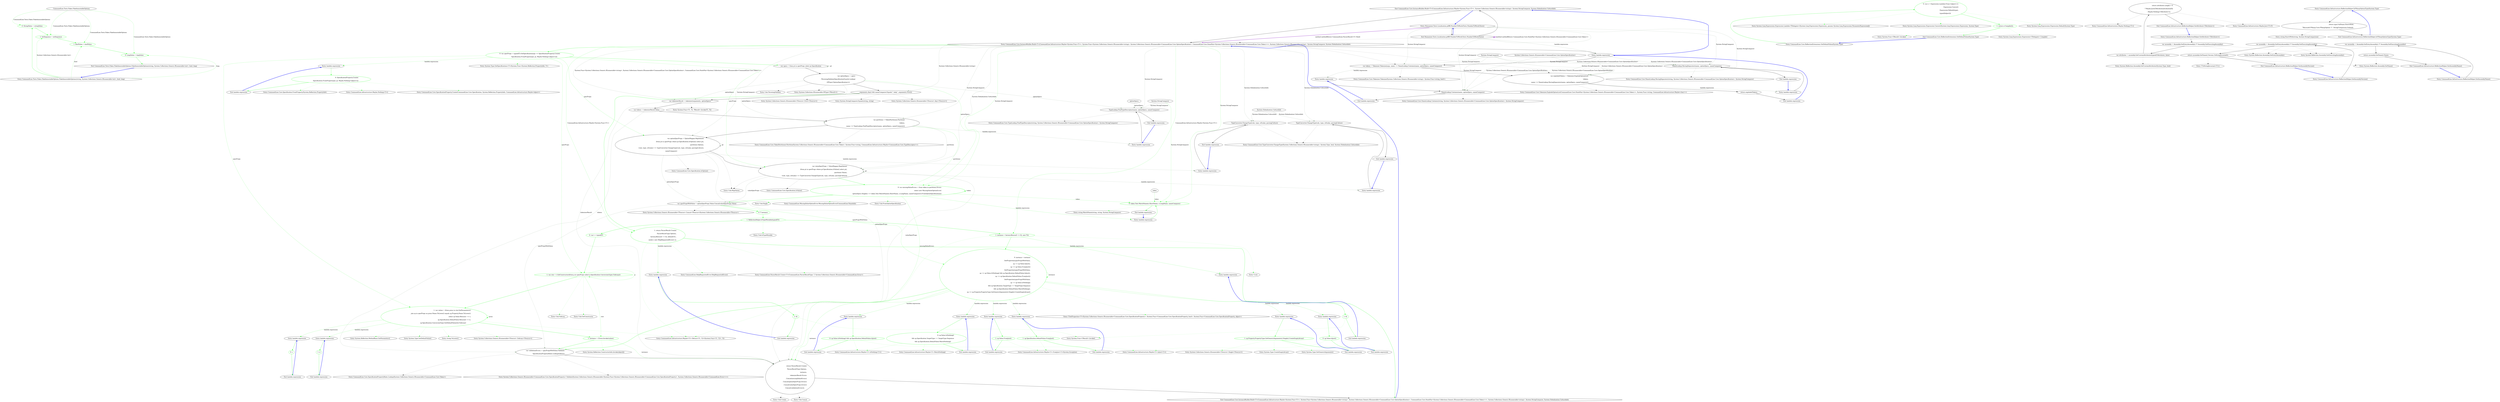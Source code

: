 digraph  {
d1 [cluster="CommandLine.Tests.Fakes.FakeImmutableOptions.FakeImmutableOptions(string, System.Collections.Generic.IEnumerable<int>, bool, long)", color=green, community=0, label="0: StringValue = stringValue", span="10-10"];
d6 [label="CommandLine.Tests.Fakes.FakeImmutableOptions", span=""];
d0 [cluster="CommandLine.Tests.Fakes.FakeImmutableOptions.FakeImmutableOptions(string, System.Collections.Generic.IEnumerable<int>, bool, long)", label="Entry CommandLine.Tests.Fakes.FakeImmutableOptions.FakeImmutableOptions(string, System.Collections.Generic.IEnumerable<int>, bool, long)", span="8-8"];
d2 [cluster="CommandLine.Tests.Fakes.FakeImmutableOptions.FakeImmutableOptions(string, System.Collections.Generic.IEnumerable<int>, bool, long)", color=green, community=0, label="1: IntSequence = intSequence", span="11-11"];
d3 [cluster="CommandLine.Tests.Fakes.FakeImmutableOptions.FakeImmutableOptions(string, System.Collections.Generic.IEnumerable<int>, bool, long)", color=green, community=0, label="1: BoolValue = boolValue", span="12-12"];
d4 [cluster="CommandLine.Tests.Fakes.FakeImmutableOptions.FakeImmutableOptions(string, System.Collections.Generic.IEnumerable<int>, bool, long)", color=green, community=0, label="0: LongValue = longValue", span="13-13"];
d5 [cluster="CommandLine.Tests.Fakes.FakeImmutableOptions.FakeImmutableOptions(string, System.Collections.Generic.IEnumerable<int>, bool, long)", label="Exit CommandLine.Tests.Fakes.FakeImmutableOptions.FakeImmutableOptions(string, System.Collections.Generic.IEnumerable<int>, bool, long)", span="8-8"];
m0_2 [cluster="CommandLine.Core.InstanceBuilder.Build<T>(CommandLine.Infrastructure.Maybe<System.Func<T>>, System.Collections.Generic.IEnumerable<string>, System.StringComparer, System.Globalization.CultureInfo)", file="InstanceBuilder.cs", label="Exit CommandLine.Core.InstanceBuilder.Build<T>(CommandLine.Infrastructure.Maybe<System.Func<T>>, System.Collections.Generic.IEnumerable<string>, System.StringComparer, System.Globalization.CultureInfo)", span="14-14"];
m0_3 [cluster="CommandLine.Core.InstanceBuilder.Build<T>(CommandLine.Infrastructure.Maybe<System.Func<T>>, System.Func<System.Collections.Generic.IEnumerable<string>, System.Collections.Generic.IEnumerable<CommandLine.Core.OptionSpecification>, CommandLine.Core.StatePair<System.Collections.Generic.IEnumerable<CommandLine.Core.Token>>>, System.Collections.Generic.IEnumerable<string>, System.StringComparer, System.Globalization.CultureInfo)", file="InstanceBuilder.cs", label="Entry CommandLine.Core.InstanceBuilder.Build<T>(CommandLine.Infrastructure.Maybe<System.Func<T>>, System.Func<System.Collections.Generic.IEnumerable<string>, System.Collections.Generic.IEnumerable<CommandLine.Core.OptionSpecification>, CommandLine.Core.StatePair<System.Collections.Generic.IEnumerable<CommandLine.Core.Token>>>, System.Collections.Generic.IEnumerable<string>, System.StringComparer, System.Globalization.CultureInfo)", span="35-35"];
m0_4 [cluster="lambda expression", file="InstanceBuilder.cs", label="Entry lambda expression", span="22-29"];
m0_62 [cluster="T.SetProperties<T>(System.Collections.Generic.IEnumerable<CommandLine.Core.SpecificationProperty>, System.Func<CommandLine.Core.SpecificationProperty, bool>, System.Func<CommandLine.Core.SpecificationProperty, object>)", file="InstanceBuilder.cs", label="Entry T.SetProperties<T>(System.Collections.Generic.IEnumerable<CommandLine.Core.SpecificationProperty>, System.Func<CommandLine.Core.SpecificationProperty, bool>, System.Func<CommandLine.Core.SpecificationProperty, object>)", span="34-34"];
m0_43 [cluster="Unk.ThrowingValidate", file="InstanceBuilder.cs", label="Entry Unk.ThrowingValidate", span=""];
m0_10 [cluster="CommandLine.Core.Tokenizer.ExplodeOptionList(CommandLine.Core.StatePair<System.Collections.Generic.IEnumerable<CommandLine.Core.Token>>, System.Func<string, CommandLine.Infrastructure.Maybe<char>>)", file="InstanceBuilder.cs", label="Entry CommandLine.Core.Tokenizer.ExplodeOptionList(CommandLine.Core.StatePair<System.Collections.Generic.IEnumerable<CommandLine.Core.Token>>, System.Func<string, CommandLine.Infrastructure.Maybe<char>>)", span="44-44"];
m0_98 [cluster="string.MatchName(string, string, System.StringComparer)", file="InstanceBuilder.cs", label="Entry string.MatchName(string, string, System.StringComparer)", span="8-8"];
m0_52 [cluster="CommandLine.Core.TokenPartitioner.Partition(System.Collections.Generic.IEnumerable<CommandLine.Core.Token>, System.Func<string, CommandLine.Infrastructure.Maybe<CommandLine.Core.TypeDescriptor>>)", file="InstanceBuilder.cs", label="Entry CommandLine.Core.TokenPartitioner.Partition(System.Collections.Generic.IEnumerable<CommandLine.Core.Token>, System.Func<string, CommandLine.Infrastructure.Maybe<CommandLine.Core.TypeDescriptor>>)", span="12-12"];
m0_68 [cluster="System.Collections.Generic.IEnumerable<TSource>.ToArray<TSource>()", file="InstanceBuilder.cs", label="Entry System.Collections.Generic.IEnumerable<TSource>.ToArray<TSource>()", span="0-0"];
m0_91 [cluster="CommandLine.Core.TypeConverter.ChangeType(System.Collections.Generic.IEnumerable<string>, System.Type, bool, System.Globalization.CultureInfo)", file="InstanceBuilder.cs", label="Entry CommandLine.Core.TypeConverter.ChangeType(System.Collections.Generic.IEnumerable<string>, System.Type, bool, System.Globalization.CultureInfo)", span="12-12"];
m0_105 [cluster="CommandLine.Infrastructure.Maybe<T>.IsJust<T>()", file="InstanceBuilder.cs", label="Entry CommandLine.Infrastructure.Maybe<T>.IsJust<T>()", span="149-149"];
m0_61 [cluster="T.cstr", file="InstanceBuilder.cs", label="Entry T.cstr", span=""];
m0_6 [cluster="lambda expression", file="InstanceBuilder.cs", label="var explodedTokens = Tokenizer.ExplodeOptionList(\r\n                            tokens,\r\n                            name => NameLookup.HavingSeparator(name, optionSpecs, nameComparer))", span="25-27"];
m0_120 [cluster="CommandLine.Infrastructure.Maybe<T>.MatchNothing()", file="InstanceBuilder.cs", label="Entry CommandLine.Infrastructure.Maybe<T>.MatchNothing()", span="26-26"];
m0_18 [cluster="CommandLine.Core.NameLookup.HavingSeparator(string, System.Collections.Generic.IEnumerable<CommandLine.Core.OptionSpecification>, System.StringComparer)", file="InstanceBuilder.cs", label="Entry CommandLine.Core.NameLookup.HavingSeparator(string, System.Collections.Generic.IEnumerable<CommandLine.Core.OptionSpecification>, System.StringComparer)", span="16-16"];
m0_55 [cluster="CommandLine.Core.Specification.IsValue()", file="InstanceBuilder.cs", label="Entry CommandLine.Core.Specification.IsValue()", span="15-15"];
m0_65 [cluster="System.Reflection.MethodBase.GetParameters()", file="InstanceBuilder.cs", label="Entry System.Reflection.MethodBase.GetParameters()", span="0-0"];
m0_71 [cluster="System.Collections.Generic.IEnumerable<CommandLine.Core.SpecificationProperty>.Validate(System.Collections.Generic.IEnumerable<System.Func<System.Collections.Generic.IEnumerable<CommandLine.Core.SpecificationProperty>, System.Collections.Generic.IEnumerable<CommandLine.Error>>>)", file="InstanceBuilder.cs", label="Entry System.Collections.Generic.IEnumerable<CommandLine.Core.SpecificationProperty>.Validate(System.Collections.Generic.IEnumerable<System.Func<System.Collections.Generic.IEnumerable<CommandLine.Core.SpecificationProperty>, System.Collections.Generic.IEnumerable<CommandLine.Error>>>)", span="40-40"];
m0_73 [cluster="Unk.Create", file="InstanceBuilder.cs", label="Entry Unk.Create", span=""];
m0_109 [cluster="CommandLine.Infrastructure.Maybe<T>.FromJust<T>(System.Exception)", file="InstanceBuilder.cs", label="Entry CommandLine.Infrastructure.Maybe<T>.FromJust<T>(System.Exception)", span="134-134"];
m0_51 [cluster="System.Func<T1, T2, TResult>.Invoke(T1, T2)", file="InstanceBuilder.cs", label="Entry System.Func<T1, T2, TResult>.Invoke(T1, T2)", span="0-0"];
m0_79 [cluster="CommandLine.Core.SpecificationProperty.Create(CommandLine.Core.Specification, System.Reflection.PropertyInfo, CommandLine.Infrastructure.Maybe<object>)", file="InstanceBuilder.cs", label="Entry CommandLine.Core.SpecificationProperty.Create(CommandLine.Core.Specification, System.Reflection.PropertyInfo, CommandLine.Infrastructure.Maybe<object>)", span="21-21"];
m0_14 [cluster="CommandLine.Core.NameLookup.Contains(string, System.Collections.Generic.IEnumerable<CommandLine.Core.OptionSpecification>, System.StringComparer)", file="InstanceBuilder.cs", label="Entry CommandLine.Core.NameLookup.Contains(string, System.Collections.Generic.IEnumerable<CommandLine.Core.OptionSpecification>, System.StringComparer)", span="11-11"];
m0_5 [cluster="lambda expression", file="InstanceBuilder.cs", label="var tokens = Tokenizer.Tokenize(args, name => NameLookup.Contains(name, optionSpecs, nameComparer))", span="24-24"];
m0_64 [cluster="Unk.GetConstructor", file="InstanceBuilder.cs", label="Entry Unk.GetConstructor", span=""];
m0_57 [cluster="Unk.Single", file="InstanceBuilder.cs", label="Entry Unk.Single", span=""];
m0_42 [cluster="System.Type.GetSpecifications<T>(System.Func<System.Reflection.PropertyInfo, T>)", file="InstanceBuilder.cs", label="Entry System.Type.GetSpecifications<T>(System.Func<System.Reflection.PropertyInfo, T>)", span="13-13"];
m0_50 [cluster="CommandLine.ParserResult.Create<T>(CommandLine.ParserResultType, T, System.Collections.Generic.IEnumerable<CommandLine.Error>)", file="InstanceBuilder.cs", label="Entry CommandLine.ParserResult.Create<T>(CommandLine.ParserResultType, T, System.Collections.Generic.IEnumerable<CommandLine.Error>)", span="100-100"];
m0_83 [cluster="System.Func<TResult>.Invoke()", file="InstanceBuilder.cs", label="Entry System.Func<TResult>.Invoke()", span="0-0"];
m0_113 [cluster="CommandLine.Infrastructure.Maybe<T>.IsNothing<T>()", file="InstanceBuilder.cs", label="Entry CommandLine.Infrastructure.Maybe<T>.IsNothing<T>()", span="144-144"];
m0_45 [cluster="System.Collections.Generic.IEnumerable<TSource>.Any<TSource>()", file="InstanceBuilder.cs", label="Entry System.Collections.Generic.IEnumerable<TSource>.Any<TSource>()", span="0-0"];
m0_15 [cluster="lambda expression", file="InstanceBuilder.cs", label="Entry lambda expression", span="27-27"];
m0_74 [cluster="lambda expression", file="InstanceBuilder.cs", label="Entry lambda expression", span="42-43"];
m0_80 [cluster="lambda expression", file="InstanceBuilder.cs", label="Entry lambda expression", span="55-55"];
m0_95 [cluster="lambda expression", file="InstanceBuilder.cs", label="Entry lambda expression", span="80-80"];
m0_96 [cluster="lambda expression", color=green, community=0, file="InstanceBuilder.cs", label="0: token.Text.MatchName(o.ShortName, o.LongName, nameComparer)", span="80-80"];
m0_97 [cluster="lambda expression", file="InstanceBuilder.cs", label="Exit lambda expression", span="80-80"];
m0_99 [cluster="lambda expression", file="InstanceBuilder.cs", label="Entry lambda expression", span="88-88"];
m0_127 [cluster="lambda expression", file="InstanceBuilder.cs", label="Entry lambda expression", span="109-109"];
m0_130 [cluster="lambda expression", file="InstanceBuilder.cs", label="Entry lambda expression", span="110-110"];
m0_102 [cluster="lambda expression", file="InstanceBuilder.cs", label="Entry lambda expression", span="92-92"];
m0_106 [cluster="lambda expression", file="InstanceBuilder.cs", label="Entry lambda expression", span="93-93"];
m0_110 [cluster="lambda expression", file="InstanceBuilder.cs", label="Entry lambda expression", span="95-95"];
m0_114 [cluster="lambda expression", file="InstanceBuilder.cs", label="Entry lambda expression", span="96-96"];
m0_117 [cluster="lambda expression", file="InstanceBuilder.cs", label="Entry lambda expression", span="98-100"];
m0_121 [cluster="lambda expression", file="InstanceBuilder.cs", label="Entry lambda expression", span="101-101"];
m0_75 [cluster="lambda expression", color=green, community=1, file="InstanceBuilder.cs", label="0: SpecificationProperty.Create(\r\n                    Specification.FromProperty(pi), pi, Maybe.Nothing<object>())", span="42-43"];
m0_76 [cluster="lambda expression", file="InstanceBuilder.cs", label="Exit lambda expression", span="42-43"];
m0_81 [cluster="lambda expression", color=green, community=0, file="InstanceBuilder.cs", label="1: f()", span="55-55"];
m0_82 [cluster="lambda expression", file="InstanceBuilder.cs", label="Exit lambda expression", span="55-55"];
m0_100 [cluster="lambda expression", color=green, community=0, file="InstanceBuilder.cs", label="1: f()", span="88-88"];
m0_101 [cluster="lambda expression", file="InstanceBuilder.cs", label="Exit lambda expression", span="88-88"];
m0_103 [cluster="lambda expression", color=green, community=0, file="InstanceBuilder.cs", label="0: sp.Value.IsJust()", span="92-92"];
m0_104 [cluster="lambda expression", file="InstanceBuilder.cs", label="Exit lambda expression", span="92-92"];
m0_107 [cluster="lambda expression", color=green, community=0, file="InstanceBuilder.cs", label="1: sp.Value.FromJust()", span="93-93"];
m0_108 [cluster="lambda expression", file="InstanceBuilder.cs", label="Exit lambda expression", span="93-93"];
m0_111 [cluster="lambda expression", color=green, community=0, file="InstanceBuilder.cs", label="0: sp.Value.IsNothing() && sp.Specification.DefaultValue.IsJust()", span="95-95"];
m0_112 [cluster="lambda expression", file="InstanceBuilder.cs", label="Exit lambda expression", span="95-95"];
m0_115 [cluster="lambda expression", color=green, community=0, file="InstanceBuilder.cs", label="1: sp.Specification.DefaultValue.FromJust()", span="96-96"];
m0_116 [cluster="lambda expression", file="InstanceBuilder.cs", label="Exit lambda expression", span="96-96"];
m0_118 [cluster="lambda expression", color=green, community=1, file="InstanceBuilder.cs", label="0: sp.Value.IsNothing()\r\n                            && sp.Specification.TargetType == TargetType.Sequence\r\n                            && sp.Specification.DefaultValue.MatchNothing()", span="98-100"];
m0_119 [cluster="lambda expression", file="InstanceBuilder.cs", label="Exit lambda expression", span="98-100"];
m0_122 [cluster="lambda expression", color=green, community=0, file="InstanceBuilder.cs", label="1: sp.Property.PropertyType.GetGenericArguments().Single().CreateEmptyArray()", span="101-101"];
m0_123 [cluster="lambda expression", file="InstanceBuilder.cs", label="Exit lambda expression", span="101-101"];
m0_128 [cluster="lambda expression", color=green, community=0, file="InstanceBuilder.cs", label="0: v", span="109-109"];
m0_129 [cluster="lambda expression", file="InstanceBuilder.cs", label="Exit lambda expression", span="109-109"];
m0_131 [cluster="lambda expression", color=green, community=0, file="InstanceBuilder.cs", label="1: d", span="110-110"];
m0_132 [cluster="lambda expression", file="InstanceBuilder.cs", label="Exit lambda expression", span="110-110"];
m0_85 [cluster="lambda expression", file="InstanceBuilder.cs", label="TypeLookup.FindTypeDescriptor(name, optionSpecs, nameComparer)", span="65-65"];
m0_89 [cluster="lambda expression", file="InstanceBuilder.cs", label="TypeConverter.ChangeType(vals, type, isScalar, parsingCulture)", span="70-70"];
m0_93 [cluster="lambda expression", file="InstanceBuilder.cs", label="TypeConverter.ChangeType(vals, type, isScalar, parsingCulture)", span="76-76"];
m0_88 [cluster="lambda expression", file="InstanceBuilder.cs", label="Entry lambda expression", span="70-70"];
m0_92 [cluster="lambda expression", file="InstanceBuilder.cs", label="Entry lambda expression", span="76-76"];
m0_84 [cluster="lambda expression", file="InstanceBuilder.cs", label="Entry lambda expression", span="65-65"];
m0_12 [cluster="lambda expression", file="InstanceBuilder.cs", label="NameLookup.Contains(name, optionSpecs, nameComparer)", span="24-24"];
m0_16 [cluster="lambda expression", file="InstanceBuilder.cs", label="NameLookup.HavingSeparator(name, optionSpecs, nameComparer)", span="27-27"];
m0_86 [cluster="lambda expression", file="InstanceBuilder.cs", label="Exit lambda expression", span="65-65"];
m0_90 [cluster="lambda expression", file="InstanceBuilder.cs", label="Exit lambda expression", span="70-70"];
m0_94 [cluster="lambda expression", file="InstanceBuilder.cs", label="Exit lambda expression", span="76-76"];
m0_11 [cluster="lambda expression", file="InstanceBuilder.cs", label="Entry lambda expression", span="24-24"];
m0_13 [cluster="lambda expression", file="InstanceBuilder.cs", label="Exit lambda expression", span="24-24"];
m0_7 [cluster="lambda expression", file="InstanceBuilder.cs", label="return explodedTokens;", span="28-28"];
m0_17 [cluster="lambda expression", file="InstanceBuilder.cs", label="Exit lambda expression", span="27-27"];
m0_8 [cluster="lambda expression", file="InstanceBuilder.cs", label="Exit lambda expression", span="22-29"];
m0_46 [cluster="System.Collections.Generic.IEnumerable<TSource>.First<TSource>()", file="InstanceBuilder.cs", label="Entry System.Collections.Generic.IEnumerable<TSource>.First<TSource>()", span="0-0"];
m0_47 [cluster="System.StringComparer.Equals(string, string)", file="InstanceBuilder.cs", label="Entry System.StringComparer.Equals(string, string)", span="0-0"];
m0_70 [cluster="CommandLine.Core.SpecificationPropertyRules.Lookup(System.Collections.Generic.IEnumerable<CommandLine.Core.Token>)", file="InstanceBuilder.cs", label="Entry CommandLine.Core.SpecificationPropertyRules.Lookup(System.Collections.Generic.IEnumerable<CommandLine.Core.Token>)", span="12-12"];
m0_56 [cluster="CommandLine.MissingValueOptionError.MissingValueOptionError(CommandLine.NameInfo)", file="InstanceBuilder.cs", label="Entry CommandLine.MissingValueOptionError.MissingValueOptionError(CommandLine.NameInfo)", span="265-265"];
m0_125 [cluster="System.Collections.Generic.IEnumerable<TSource>.Single<TSource>()", file="InstanceBuilder.cs", label="Entry System.Collections.Generic.IEnumerable<TSource>.Single<TSource>()", span="0-0"];
m0_60 [cluster="Unk.IsTypeMutable", file="InstanceBuilder.cs", label="Entry Unk.IsTypeMutable", span=""];
m0_72 [cluster="Unk.Concat", file="InstanceBuilder.cs", label="Entry Unk.Concat", span=""];
m0_126 [cluster="System.Type.CreateEmptyArray()", file="InstanceBuilder.cs", label="Entry System.Type.CreateEmptyArray()", span="77-77"];
m0_67 [cluster="System.Type.GetDefaultValue()", file="InstanceBuilder.cs", label="Entry System.Type.GetDefaultValue()", span="82-82"];
m0_66 [cluster="string.ToLower()", file="InstanceBuilder.cs", label="Entry string.ToLower()", span="0-0"];
m0_124 [cluster="System.Type.GetGenericArguments()", file="InstanceBuilder.cs", label="Entry System.Type.GetGenericArguments()", span="0-0"];
m0_9 [cluster="CommandLine.Core.Tokenizer.Tokenize(System.Collections.Generic.IEnumerable<string>, System.Func<string, bool>)", file="InstanceBuilder.cs", label="Entry CommandLine.Core.Tokenizer.Tokenize(System.Collections.Generic.IEnumerable<string>, System.Func<string, bool>)", span="11-11"];
m0_77 [cluster="CommandLine.Core.Specification.FromProperty(System.Reflection.PropertyInfo)", file="InstanceBuilder.cs", label="Entry CommandLine.Core.Specification.FromProperty(System.Reflection.PropertyInfo)", span="82-82"];
m0_53 [cluster="CommandLine.Core.Specification.IsOption()", file="InstanceBuilder.cs", label="Entry CommandLine.Core.Specification.IsOption()", span="10-10"];
m0_78 [cluster="CommandLine.Infrastructure.Maybe.Nothing<T>()", file="InstanceBuilder.cs", label="Entry CommandLine.Infrastructure.Maybe.Nothing<T>()", span="63-63"];
m0_44 [cluster="System.Collections.IEnumerable.OfType<TResult>()", file="InstanceBuilder.cs", label="Entry System.Collections.IEnumerable.OfType<TResult>()", span="0-0"];
m0_0 [cluster="Humanizer.Tests.Localisation.ptBR.NumberToWordsTests.NumberToWordsTests()", file="InstanceBuilder.cs", label="Entry Humanizer.Tests.Localisation.ptBR.NumberToWordsTests.NumberToWordsTests()", span="7-7"];
m0_1 [cluster="Humanizer.Tests.Localisation.ptBR.NumberToWordsTests.NumberToWordsTests()", file="InstanceBuilder.cs", label="Exit Humanizer.Tests.Localisation.ptBR.NumberToWordsTests.NumberToWordsTests()", span="7-7"];
m0_19 [cluster="CommandLine.Core.InstanceBuilder.Build<T>(CommandLine.Infrastructure.Maybe<System.Func<T>>, System.Func<System.Collections.Generic.IEnumerable<string>, System.Collections.Generic.IEnumerable<CommandLine.Core.OptionSpecification>, CommandLine.Core.StatePair<System.Collections.Generic.IEnumerable<CommandLine.Core.Token>>>, System.Collections.Generic.IEnumerable<string>, System.StringComparer, System.Globalization.CultureInfo)", color=green, community=1, file="InstanceBuilder.cs", label="0: var specProps = typeof(T).GetSpecifications(pi => SpecificationProperty.Create(\r\n                    Specification.FromProperty(pi), pi, Maybe.Nothing<object>()))", span="42-43"];
m0_20 [cluster="CommandLine.Core.InstanceBuilder.Build<T>(CommandLine.Infrastructure.Maybe<System.Func<T>>, System.Func<System.Collections.Generic.IEnumerable<string>, System.Collections.Generic.IEnumerable<CommandLine.Core.OptionSpecification>, CommandLine.Core.StatePair<System.Collections.Generic.IEnumerable<CommandLine.Core.Token>>>, System.Collections.Generic.IEnumerable<string>, System.StringComparer, System.Globalization.CultureInfo)", file="InstanceBuilder.cs", label="var specs = from pt in specProps select pt.Specification", span="45-45"];
m0_27 [cluster="CommandLine.Core.InstanceBuilder.Build<T>(CommandLine.Infrastructure.Maybe<System.Func<T>>, System.Func<System.Collections.Generic.IEnumerable<string>, System.Collections.Generic.IEnumerable<CommandLine.Core.OptionSpecification>, CommandLine.Core.StatePair<System.Collections.Generic.IEnumerable<CommandLine.Core.Token>>>, System.Collections.Generic.IEnumerable<string>, System.StringComparer, System.Globalization.CultureInfo)", file="InstanceBuilder.cs", label="var optionSpecProps = OptionMapper.MapValues(\r\n                (from pt in specProps where pt.Specification.IsOption() select pt),\r\n                partitions.Options,\r\n                (vals, type, isScalar) => TypeConverter.ChangeType(vals, type, isScalar, parsingCulture),\r\n                nameComparer)", span="67-71"];
m0_28 [cluster="CommandLine.Core.InstanceBuilder.Build<T>(CommandLine.Infrastructure.Maybe<System.Func<T>>, System.Func<System.Collections.Generic.IEnumerable<string>, System.Collections.Generic.IEnumerable<CommandLine.Core.OptionSpecification>, CommandLine.Core.StatePair<System.Collections.Generic.IEnumerable<CommandLine.Core.Token>>>, System.Collections.Generic.IEnumerable<string>, System.StringComparer, System.Globalization.CultureInfo)", file="InstanceBuilder.cs", label="var valueSpecProps = ValueMapper.MapValues(\r\n                (from pt in specProps where pt.Specification.IsValue() select pt),\r\n                    partitions.Values,\r\n                (vals, type, isScalar) => TypeConverter.ChangeType(vals, type, isScalar, parsingCulture))", span="73-76"];
m0_36 [cluster="CommandLine.Core.InstanceBuilder.Build<T>(CommandLine.Infrastructure.Maybe<System.Func<T>>, System.Func<System.Collections.Generic.IEnumerable<string>, System.Collections.Generic.IEnumerable<CommandLine.Core.OptionSpecification>, CommandLine.Core.StatePair<System.Collections.Generic.IEnumerable<CommandLine.Core.Token>>>, System.Collections.Generic.IEnumerable<string>, System.StringComparer, System.Globalization.CultureInfo)", color=green, community=0, file="InstanceBuilder.cs", label="1: var ctor = t.GetConstructor((from p in specProps select p.Specification.ConversionType).ToArray())", span="106-106"];
m0_37 [cluster="CommandLine.Core.InstanceBuilder.Build<T>(CommandLine.Infrastructure.Maybe<System.Func<T>>, System.Func<System.Collections.Generic.IEnumerable<string>, System.Collections.Generic.IEnumerable<CommandLine.Core.OptionSpecification>, CommandLine.Core.StatePair<System.Collections.Generic.IEnumerable<CommandLine.Core.Token>>>, System.Collections.Generic.IEnumerable<string>, System.StringComparer, System.Globalization.CultureInfo)", color=green, community=1, file="InstanceBuilder.cs", label="1: var values = (from prms in ctor.GetParameters()\r\n                              join sp in specProps on prms.Name.ToLower() equals sp.Property.Name.ToLower()\r\n                              select sp.Value.Return(v => v,\r\n                                    sp.Specification.DefaultValue.Return(d => d,\r\n                                        sp.Specification.ConversionType.GetDefaultValue()))).ToArray()", span="107-111"];
m0_23 [cluster="CommandLine.Core.InstanceBuilder.Build<T>(CommandLine.Infrastructure.Maybe<System.Func<T>>, System.Func<System.Collections.Generic.IEnumerable<string>, System.Collections.Generic.IEnumerable<CommandLine.Core.OptionSpecification>, CommandLine.Core.StatePair<System.Collections.Generic.IEnumerable<CommandLine.Core.Token>>>, System.Collections.Generic.IEnumerable<string>, System.StringComparer, System.Globalization.CultureInfo)", color=green, community=0, file="InstanceBuilder.cs", label="1: return ParserResult.Create(\r\n                    ParserResultType.Options,\r\n                    factory.Return(f => f(), default(T)) ,\r\n                    new[] { new HelpRequestedError() });", span="53-56"];
m0_22 [cluster="CommandLine.Core.InstanceBuilder.Build<T>(CommandLine.Infrastructure.Maybe<System.Func<T>>, System.Func<System.Collections.Generic.IEnumerable<string>, System.Collections.Generic.IEnumerable<CommandLine.Core.OptionSpecification>, CommandLine.Core.StatePair<System.Collections.Generic.IEnumerable<CommandLine.Core.Token>>>, System.Collections.Generic.IEnumerable<string>, System.StringComparer, System.Globalization.CultureInfo)", file="InstanceBuilder.cs", label="arguments.Any() && nameComparer.Equals(''--help'', arguments.First())", span="51-51"];
m0_29 [cluster="CommandLine.Core.InstanceBuilder.Build<T>(CommandLine.Infrastructure.Maybe<System.Func<T>>, System.Func<System.Collections.Generic.IEnumerable<string>, System.Collections.Generic.IEnumerable<CommandLine.Core.OptionSpecification>, CommandLine.Core.StatePair<System.Collections.Generic.IEnumerable<CommandLine.Core.Token>>>, System.Collections.Generic.IEnumerable<string>, System.StringComparer, System.Globalization.CultureInfo)", color=green, community=0, file="InstanceBuilder.cs", label="0: var missingValueErrors = from token in partitions.Errors\r\n                                     select new MissingValueOptionError(\r\n                                         optionSpecs.Single(o => token.Text.MatchName(o.ShortName, o.LongName, nameComparer)).FromOptionSpecification())", span="78-80"];
m0_26 [cluster="CommandLine.Core.InstanceBuilder.Build<T>(CommandLine.Infrastructure.Maybe<System.Func<T>>, System.Func<System.Collections.Generic.IEnumerable<string>, System.Collections.Generic.IEnumerable<CommandLine.Core.OptionSpecification>, CommandLine.Core.StatePair<System.Collections.Generic.IEnumerable<CommandLine.Core.Token>>>, System.Collections.Generic.IEnumerable<string>, System.StringComparer, System.Globalization.CultureInfo)", file="InstanceBuilder.cs", label="var partitions = TokenPartitioner.Partition(\r\n                tokens,\r\n                name => TypeLookup.FindTypeDescriptor(name, optionSpecs, nameComparer))", span="63-65"];
m0_21 [cluster="CommandLine.Core.InstanceBuilder.Build<T>(CommandLine.Infrastructure.Maybe<System.Func<T>>, System.Func<System.Collections.Generic.IEnumerable<string>, System.Collections.Generic.IEnumerable<CommandLine.Core.OptionSpecification>, CommandLine.Core.StatePair<System.Collections.Generic.IEnumerable<CommandLine.Core.Token>>>, System.Collections.Generic.IEnumerable<string>, System.StringComparer, System.Globalization.CultureInfo)", file="InstanceBuilder.cs", label="var optionSpecs = specs\r\n                .ThrowingValidate(SpecificationGuards.Lookup)\r\n                .OfType<OptionSpecification>()", span="47-49"];
m0_30 [cluster="CommandLine.Core.InstanceBuilder.Build<T>(CommandLine.Infrastructure.Maybe<System.Func<T>>, System.Func<System.Collections.Generic.IEnumerable<string>, System.Collections.Generic.IEnumerable<CommandLine.Core.OptionSpecification>, CommandLine.Core.StatePair<System.Collections.Generic.IEnumerable<CommandLine.Core.Token>>>, System.Collections.Generic.IEnumerable<string>, System.StringComparer, System.Globalization.CultureInfo)", file="InstanceBuilder.cs", label="var specPropsWithValue = optionSpecProps.Value.Concat(valueSpecProps.Value)", span="82-82"];
m0_40 [cluster="CommandLine.Core.InstanceBuilder.Build<T>(CommandLine.Infrastructure.Maybe<System.Func<T>>, System.Func<System.Collections.Generic.IEnumerable<string>, System.Collections.Generic.IEnumerable<CommandLine.Core.OptionSpecification>, CommandLine.Core.StatePair<System.Collections.Generic.IEnumerable<CommandLine.Core.Token>>>, System.Collections.Generic.IEnumerable<string>, System.StringComparer, System.Globalization.CultureInfo)", file="InstanceBuilder.cs", label="return ParserResult.Create(\r\n                ParserResultType.Options,\r\n                instance,\r\n                tokenizerResult.Errors\r\n                    .Concat(missingValueErrors)\r\n                    .Concat(optionSpecProps.Errors)\r\n                    .Concat(valueSpecProps.Errors)\r\n                    .Concat(validationErrors));", span="118-125"];
m0_33 [cluster="CommandLine.Core.InstanceBuilder.Build<T>(CommandLine.Infrastructure.Maybe<System.Func<T>>, System.Func<System.Collections.Generic.IEnumerable<string>, System.Collections.Generic.IEnumerable<CommandLine.Core.OptionSpecification>, CommandLine.Core.StatePair<System.Collections.Generic.IEnumerable<CommandLine.Core.Token>>>, System.Collections.Generic.IEnumerable<string>, System.StringComparer, System.Globalization.CultureInfo)", color=green, community=0, file="InstanceBuilder.cs", label="1: instance = factory.Return(f => f(), new T())", span="88-88"];
m0_32 [cluster="CommandLine.Core.InstanceBuilder.Build<T>(CommandLine.Infrastructure.Maybe<System.Func<T>>, System.Func<System.Collections.Generic.IEnumerable<string>, System.Collections.Generic.IEnumerable<CommandLine.Core.OptionSpecification>, CommandLine.Core.StatePair<System.Collections.Generic.IEnumerable<CommandLine.Core.Token>>>, System.Collections.Generic.IEnumerable<string>, System.StringComparer, System.Globalization.CultureInfo)", color=green, community=0, file="InstanceBuilder.cs", label="1: ReflectionHelper.IsTypeMutable(typeof(T))", span="86-86"];
m0_34 [cluster="CommandLine.Core.InstanceBuilder.Build<T>(CommandLine.Infrastructure.Maybe<System.Func<T>>, System.Func<System.Collections.Generic.IEnumerable<string>, System.Collections.Generic.IEnumerable<CommandLine.Core.OptionSpecification>, CommandLine.Core.StatePair<System.Collections.Generic.IEnumerable<CommandLine.Core.Token>>>, System.Collections.Generic.IEnumerable<string>, System.StringComparer, System.Globalization.CultureInfo)", color=green, community=1, file="InstanceBuilder.cs", label="0: instance = instance\r\n                    .SetProperties(specPropsWithValue,\r\n                        sp => sp.Value.IsJust(),\r\n                        sp => sp.Value.FromJust())\r\n                    .SetProperties(specPropsWithValue,\r\n                        sp => sp.Value.IsNothing() && sp.Specification.DefaultValue.IsJust(),\r\n                        sp => sp.Specification.DefaultValue.FromJust())\r\n                    .SetProperties(specPropsWithValue,\r\n                        sp => sp.Value.IsNothing()\r\n                            && sp.Specification.TargetType == TargetType.Sequence\r\n                            && sp.Specification.DefaultValue.MatchNothing(),\r\n                        sp => sp.Property.PropertyType.GetGenericArguments().Single().CreateEmptyArray())", span="90-101"];
m0_35 [cluster="CommandLine.Core.InstanceBuilder.Build<T>(CommandLine.Infrastructure.Maybe<System.Func<T>>, System.Func<System.Collections.Generic.IEnumerable<string>, System.Collections.Generic.IEnumerable<CommandLine.Core.OptionSpecification>, CommandLine.Core.StatePair<System.Collections.Generic.IEnumerable<CommandLine.Core.Token>>>, System.Collections.Generic.IEnumerable<string>, System.StringComparer, System.Globalization.CultureInfo)", color=green, community=0, file="InstanceBuilder.cs", label="0: var t = typeof(T)", span="105-105"];
m0_38 [cluster="CommandLine.Core.InstanceBuilder.Build<T>(CommandLine.Infrastructure.Maybe<System.Func<T>>, System.Func<System.Collections.Generic.IEnumerable<string>, System.Collections.Generic.IEnumerable<CommandLine.Core.OptionSpecification>, CommandLine.Core.StatePair<System.Collections.Generic.IEnumerable<CommandLine.Core.Token>>>, System.Collections.Generic.IEnumerable<string>, System.StringComparer, System.Globalization.CultureInfo)", color=green, community=0, file="InstanceBuilder.cs", label="1: instance = (T)ctor.Invoke(values)", span="112-112"];
m0_31 [cluster="CommandLine.Core.InstanceBuilder.Build<T>(CommandLine.Infrastructure.Maybe<System.Func<T>>, System.Func<System.Collections.Generic.IEnumerable<string>, System.Collections.Generic.IEnumerable<CommandLine.Core.OptionSpecification>, CommandLine.Core.StatePair<System.Collections.Generic.IEnumerable<CommandLine.Core.Token>>>, System.Collections.Generic.IEnumerable<string>, System.StringComparer, System.Globalization.CultureInfo)", color=green, community=0, file="InstanceBuilder.cs", label="0: T instance", span="84-84"];
m0_39 [cluster="CommandLine.Core.InstanceBuilder.Build<T>(CommandLine.Infrastructure.Maybe<System.Func<T>>, System.Func<System.Collections.Generic.IEnumerable<string>, System.Collections.Generic.IEnumerable<CommandLine.Core.OptionSpecification>, CommandLine.Core.StatePair<System.Collections.Generic.IEnumerable<CommandLine.Core.Token>>>, System.Collections.Generic.IEnumerable<string>, System.StringComparer, System.Globalization.CultureInfo)", file="InstanceBuilder.cs", label="var validationErrors = specPropsWithValue.Validate(\r\n                SpecificationPropertyRules.Lookup(tokens))", span="115-116"];
m0_24 [cluster="CommandLine.Core.InstanceBuilder.Build<T>(CommandLine.Infrastructure.Maybe<System.Func<T>>, System.Func<System.Collections.Generic.IEnumerable<string>, System.Collections.Generic.IEnumerable<CommandLine.Core.OptionSpecification>, CommandLine.Core.StatePair<System.Collections.Generic.IEnumerable<CommandLine.Core.Token>>>, System.Collections.Generic.IEnumerable<string>, System.StringComparer, System.Globalization.CultureInfo)", file="InstanceBuilder.cs", label="var tokenizerResult = tokenizer(arguments, optionSpecs)", span="59-59"];
m0_25 [cluster="CommandLine.Core.InstanceBuilder.Build<T>(CommandLine.Infrastructure.Maybe<System.Func<T>>, System.Func<System.Collections.Generic.IEnumerable<string>, System.Collections.Generic.IEnumerable<CommandLine.Core.OptionSpecification>, CommandLine.Core.StatePair<System.Collections.Generic.IEnumerable<CommandLine.Core.Token>>>, System.Collections.Generic.IEnumerable<string>, System.StringComparer, System.Globalization.CultureInfo)", file="InstanceBuilder.cs", label="var tokens = tokenizerResult.Value", span="61-61"];
m0_41 [cluster="CommandLine.Core.InstanceBuilder.Build<T>(CommandLine.Infrastructure.Maybe<System.Func<T>>, System.Func<System.Collections.Generic.IEnumerable<string>, System.Collections.Generic.IEnumerable<CommandLine.Core.OptionSpecification>, CommandLine.Core.StatePair<System.Collections.Generic.IEnumerable<CommandLine.Core.Token>>>, System.Collections.Generic.IEnumerable<string>, System.StringComparer, System.Globalization.CultureInfo)", file="InstanceBuilder.cs", label="Exit CommandLine.Core.InstanceBuilder.Build<T>(CommandLine.Infrastructure.Maybe<System.Func<T>>, System.Func<System.Collections.Generic.IEnumerable<string>, System.Collections.Generic.IEnumerable<CommandLine.Core.OptionSpecification>, CommandLine.Core.StatePair<System.Collections.Generic.IEnumerable<CommandLine.Core.Token>>>, System.Collections.Generic.IEnumerable<string>, System.StringComparer, System.Globalization.CultureInfo)", span="35-35"];
m0_69 [cluster="System.Reflection.ConstructorInfo.Invoke(object[])", file="InstanceBuilder.cs", label="Entry System.Reflection.ConstructorInfo.Invoke(object[])", span="0-0"];
m0_87 [cluster="CommandLine.Core.TypeLookup.FindTypeDescriptor(string, System.Collections.Generic.IEnumerable<CommandLine.Core.OptionSpecification>, System.StringComparer)", file="InstanceBuilder.cs", label="Entry CommandLine.Core.TypeLookup.FindTypeDescriptor(string, System.Collections.Generic.IEnumerable<CommandLine.Core.OptionSpecification>, System.StringComparer)", span="12-12"];
m0_63 [cluster="Unk.ToArray", file="InstanceBuilder.cs", label="Entry Unk.ToArray", span=""];
m0_49 [cluster="CommandLine.HelpRequestedError.HelpRequestedError()", file="InstanceBuilder.cs", label="Entry CommandLine.HelpRequestedError.HelpRequestedError()", span="353-353"];
m0_58 [cluster="Unk.FromOptionSpecification", file="InstanceBuilder.cs", label="Entry Unk.FromOptionSpecification", span=""];
m0_48 [cluster="CommandLine.Infrastructure.Maybe<T1>.Return<T1, T2>(System.Func<T1, T2>, T2)", file="InstanceBuilder.cs", label="Entry CommandLine.Infrastructure.Maybe<T1>.Return<T1, T2>(System.Func<T1, T2>, T2)", span="100-100"];
m0_59 [cluster="System.Collections.Generic.IEnumerable<TSource>.Concat<TSource>(System.Collections.Generic.IEnumerable<TSource>)", file="InstanceBuilder.cs", label="Entry System.Collections.Generic.IEnumerable<TSource>.Concat<TSource>(System.Collections.Generic.IEnumerable<TSource>)", span="0-0"];
m0_54 [cluster="Unk.MapValues", file="InstanceBuilder.cs", label="Entry Unk.MapValues", span=""];
m0_135 [file="InstanceBuilder.cs", label="System.StringComparer", span=""];
m0_138 [file="InstanceBuilder.cs", label=token, span=""];
m0_136 [file="InstanceBuilder.cs", label=optionSpecs, span=""];
m0_137 [file="InstanceBuilder.cs", label="System.Globalization.CultureInfo", span=""];
m0_133 [file="InstanceBuilder.cs", label="System.StringComparer", span=""];
m0_134 [file="InstanceBuilder.cs", label="System.Collections.Generic.IEnumerable<CommandLine.Core.OptionSpecification>", span=""];
m1_51 [cluster="System.Linq.Expressions.Expression.Lambda<TDelegate>(System.Linq.Expressions.Expression, params System.Linq.Expressions.ParameterExpression[])", file="ReflectionExtensions.cs", label="Entry System.Linq.Expressions.Expression.Lambda<TDelegate>(System.Linq.Expressions.Expression, params System.Linq.Expressions.ParameterExpression[])", span="0-0"];
m1_53 [cluster="System.Func<TResult>.Invoke()", file="ReflectionExtensions.cs", label="Entry System.Func<TResult>.Invoke()", span="0-0"];
m1_50 [cluster="System.Linq.Expressions.Expression.Convert(System.Linq.Expressions.Expression, System.Type)", file="ReflectionExtensions.cs", label="Entry System.Linq.Expressions.Expression.Convert(System.Linq.Expressions.Expression, System.Type)", span="0-0"];
m1_45 [cluster="CommandLine.Core.ReflectionExtensions.GetDefaultValue(System.Type)", file="ReflectionExtensions.cs", label="Entry CommandLine.Core.ReflectionExtensions.GetDefaultValue(System.Type)", span="82-82"];
m1_46 [cluster="CommandLine.Core.ReflectionExtensions.GetDefaultValue(System.Type)", color=green, community=1, file="ReflectionExtensions.cs", label="0: var e = Expression.Lambda<Func<object>>(\r\n                Expression.Convert(\r\n                    Expression.Default(type),\r\n                    typeof(object)))", span="84-87"];
m1_47 [cluster="CommandLine.Core.ReflectionExtensions.GetDefaultValue(System.Type)", color=green, community=0, file="ReflectionExtensions.cs", label="1: return e.Compile()();", span="88-88"];
m1_48 [cluster="CommandLine.Core.ReflectionExtensions.GetDefaultValue(System.Type)", file="ReflectionExtensions.cs", label="Exit CommandLine.Core.ReflectionExtensions.GetDefaultValue(System.Type)", span="82-82"];
m1_49 [cluster="System.Linq.Expressions.Expression.Default(System.Type)", file="ReflectionExtensions.cs", label="Entry System.Linq.Expressions.Expression.Default(System.Type)", span="0-0"];
m1_52 [cluster="System.Linq.Expressions.Expression<TDelegate>.Compile()", file="ReflectionExtensions.cs", label="Entry System.Linq.Expressions.Expression<TDelegate>.Compile()", span="0-0"];
m2_9 [cluster="CommandLine.Infrastructure.Maybe.Nothing<T>()", file="ReflectionHelper.cs", label="Entry CommandLine.Infrastructure.Maybe.Nothing<T>()", span="63-63"];
m2_20 [cluster="CommandLine.Infrastructure.ReflectionHelper.IsFSharpOptionType(System.Type)", file="ReflectionHelper.cs", label="Entry CommandLine.Infrastructure.ReflectionHelper.IsFSharpOptionType(System.Type)", span="32-32"];
m2_21 [cluster="CommandLine.Infrastructure.ReflectionHelper.IsFSharpOptionType(System.Type)", file="ReflectionHelper.cs", label="return type.FullName.StartsWith(\r\n                ''Microsoft.FSharp.Core.FSharpOption`1'', StringComparison.Ordinal);", span="34-35"];
m2_22 [cluster="CommandLine.Infrastructure.ReflectionHelper.IsFSharpOptionType(System.Type)", file="ReflectionHelper.cs", label="Exit CommandLine.Infrastructure.ReflectionHelper.IsFSharpOptionType(System.Type)", span="32-32"];
m2_1 [cluster="CommandLine.Infrastructure.ReflectionHelper.GetAttribute<TAttribute>()", file="ReflectionHelper.cs", label="var assembly = Assembly.GetEntryAssembly() ?? Assembly.GetExecutingAssembly()", span="12-12"];
m2_0 [cluster="CommandLine.Infrastructure.ReflectionHelper.GetAttribute<TAttribute>()", file="ReflectionHelper.cs", label="Entry CommandLine.Infrastructure.ReflectionHelper.GetAttribute<TAttribute>()", span="9-9"];
m2_2 [cluster="CommandLine.Infrastructure.ReflectionHelper.GetAttribute<TAttribute>()", file="ReflectionHelper.cs", label="var attributes = assembly.GetCustomAttributes(typeof(TAttribute), false)", span="13-13"];
m2_3 [cluster="CommandLine.Infrastructure.ReflectionHelper.GetAttribute<TAttribute>()", file="ReflectionHelper.cs", label="return attributes.Length > 0\r\n                ? Maybe.Just((TAttribute)attributes[0])\r\n                : Maybe.Nothing<TAttribute>();", span="15-17"];
m2_4 [cluster="CommandLine.Infrastructure.ReflectionHelper.GetAttribute<TAttribute>()", file="ReflectionHelper.cs", label="Exit CommandLine.Infrastructure.ReflectionHelper.GetAttribute<TAttribute>()", span="9-9"];
m2_8 [cluster="CommandLine.Infrastructure.Maybe.Just<T>(T)", file="ReflectionHelper.cs", label="Entry CommandLine.Infrastructure.Maybe.Just<T>(T)", span="68-68"];
m2_7 [cluster="System.Reflection.Assembly.GetCustomAttributes(System.Type, bool)", file="ReflectionHelper.cs", label="Entry System.Reflection.Assembly.GetCustomAttributes(System.Type, bool)", span="0-0"];
m2_6 [cluster="System.Reflection.Assembly.GetExecutingAssembly()", file="ReflectionHelper.cs", label="Entry System.Reflection.Assembly.GetExecutingAssembly()", span="0-0"];
m2_5 [cluster="System.Reflection.Assembly.GetEntryAssembly()", file="ReflectionHelper.cs", label="Entry System.Reflection.Assembly.GetEntryAssembly()", span="0-0"];
m2_14 [cluster="System.Reflection.Assembly.GetName()", file="ReflectionHelper.cs", label="Entry System.Reflection.Assembly.GetName()", span="0-0"];
m2_16 [cluster="CommandLine.Infrastructure.ReflectionHelper.GetAssemblyVersion()", file="ReflectionHelper.cs", label="var assembly = Assembly.GetEntryAssembly() ?? Assembly.GetExecutingAssembly()", span="28-28"];
m2_15 [cluster="CommandLine.Infrastructure.ReflectionHelper.GetAssemblyVersion()", file="ReflectionHelper.cs", label="Entry CommandLine.Infrastructure.ReflectionHelper.GetAssemblyVersion()", span="26-26"];
m2_17 [cluster="CommandLine.Infrastructure.ReflectionHelper.GetAssemblyVersion()", file="ReflectionHelper.cs", label="return assembly.GetName().Version.ToStringInvariant();", span="29-29"];
m2_18 [cluster="CommandLine.Infrastructure.ReflectionHelper.GetAssemblyVersion()", file="ReflectionHelper.cs", label="Exit CommandLine.Infrastructure.ReflectionHelper.GetAssemblyVersion()", span="26-26"];
m2_19 [cluster="T.ToStringInvariant<T>()", file="ReflectionHelper.cs", label="Entry T.ToStringInvariant<T>()", span="14-14"];
m2_23 [cluster="string.StartsWith(string, System.StringComparison)", file="ReflectionHelper.cs", label="Entry string.StartsWith(string, System.StringComparison)", span="0-0"];
m2_11 [cluster="CommandLine.Infrastructure.ReflectionHelper.GetAssemblyName()", file="ReflectionHelper.cs", label="var assembly = Assembly.GetEntryAssembly() ?? Assembly.GetExecutingAssembly()", span="22-22"];
m2_10 [cluster="CommandLine.Infrastructure.ReflectionHelper.GetAssemblyName()", file="ReflectionHelper.cs", label="Entry CommandLine.Infrastructure.ReflectionHelper.GetAssemblyName()", span="20-20"];
m2_12 [cluster="CommandLine.Infrastructure.ReflectionHelper.GetAssemblyName()", file="ReflectionHelper.cs", label="return assembly.GetName().Name;", span="23-23"];
m2_13 [cluster="CommandLine.Infrastructure.ReflectionHelper.GetAssemblyName()", file="ReflectionHelper.cs", label="Exit CommandLine.Infrastructure.ReflectionHelper.GetAssemblyName()", span="20-20"];
d1 -> d2  [color=green, key=0, style=solid];
d6 -> d1  [color=green, key=1, label="CommandLine.Tests.Fakes.FakeImmutableOptions", style=dashed];
d6 -> d2  [color=green, key=1, label="CommandLine.Tests.Fakes.FakeImmutableOptions", style=dashed];
d6 -> d3  [color=green, key=1, label="CommandLine.Tests.Fakes.FakeImmutableOptions", style=dashed];
d6 -> d4  [color=green, key=1, label="CommandLine.Tests.Fakes.FakeImmutableOptions", style=dashed];
d0 -> d1  [color=green, key=0, style=solid];
d0 -> d2  [color=green, key=1, label="System.Collections.Generic.IEnumerable<int>", style=dashed];
d0 -> d3  [color=green, key=1, label=bool, style=dashed];
d0 -> d4  [color=green, key=1, label=long, style=dashed];
d2 -> d3  [color=green, key=0, style=solid];
d3 -> d4  [color=green, key=0, style=solid];
d4 -> d5  [color=green, key=0, style=solid];
d5 -> d0  [color=blue, key=0, style=bold];
m0_2 -> m0_3  [key=0, style=solid];
m0_2 -> m0_0  [color=blue, key=0, style=bold];
m0_3 -> m0_4  [key=0, style=solid];
m0_3 -> m0_5  [key=2, style=dotted];
m0_3 -> m0_6  [key=2, style=dotted];
m0_3 -> m0_19  [color=green, key=0, style=solid];
m0_3 -> m0_23  [color=green, key=1, label="CommandLine.Infrastructure.Maybe<System.Func<T>>", style=dashed];
m0_3 -> m0_29  [color=green, key=1, label="System.StringComparer", style=dashed];
m0_3 -> m0_96  [color=green, key=1, label="System.StringComparer", style=dashed];
m0_3 -> m0_33  [color=green, key=1, label="CommandLine.Infrastructure.Maybe<System.Func<T>>", style=dashed];
m0_3 -> m0_22  [color=darkseagreen4, key=1, label="System.Collections.Generic.IEnumerable<string>", style=dashed];
m0_3 -> m0_24  [color=darkseagreen4, key=1, label="System.Func<System.Collections.Generic.IEnumerable<string>, System.Collections.Generic.IEnumerable<CommandLine.Core.OptionSpecification>, CommandLine.Core.StatePair<System.Collections.Generic.IEnumerable<CommandLine.Core.Token>>>", style=dashed];
m0_3 -> m0_26  [color=darkseagreen4, key=1, label="System.StringComparer", style=dashed];
m0_3 -> m0_85  [color=darkseagreen4, key=1, label="System.StringComparer", style=dashed];
m0_3 -> m0_27  [color=darkseagreen4, key=1, label="System.StringComparer", style=dashed];
m0_3 -> m0_89  [color=darkseagreen4, key=1, label="System.Globalization.CultureInfo", style=dashed];
m0_3 -> m0_28  [color=darkseagreen4, key=1, label="System.Globalization.CultureInfo", style=dashed];
m0_3 -> m0_93  [color=darkseagreen4, key=1, label="System.Globalization.CultureInfo", style=dashed];
m0_4 -> m0_2  [color=blue, key=0, style=bold];
m0_4 -> m0_5  [key=0, style=solid];
m0_4 -> m0_12  [color=darkseagreen4, key=1, label="System.Collections.Generic.IEnumerable<CommandLine.Core.OptionSpecification>", style=dashed];
m0_4 -> m0_6  [color=darkseagreen4, key=1, label="System.Collections.Generic.IEnumerable<CommandLine.Core.OptionSpecification>", style=dashed];
m0_4 -> m0_16  [color=darkseagreen4, key=1, label="System.Collections.Generic.IEnumerable<CommandLine.Core.OptionSpecification>", style=dashed];
m0_6 -> m0_7  [key=0, style=solid];
m0_6 -> m0_10  [key=2, style=dotted];
m0_6 -> m0_15  [color=darkseagreen4, key=1, label="lambda expression", style=dashed];
m0_5 -> m0_6  [key=0, style=solid];
m0_5 -> m0_9  [key=2, style=dotted];
m0_5 -> m0_11  [color=darkseagreen4, key=1, label="lambda expression", style=dashed];
m0_15 -> m0_16  [key=0, style=solid];
m0_74 -> m0_75  [color=green, key=0, style=solid];
m0_80 -> m0_81  [color=green, key=0, style=solid];
m0_95 -> m0_96  [color=green, key=0, style=solid];
m0_96 -> m0_97  [color=green, key=0, style=solid];
m0_96 -> m0_98  [color=green, key=2, style=dotted];
m0_97 -> m0_95  [color=blue, key=0, style=bold];
m0_99 -> m0_100  [color=green, key=0, style=solid];
m0_127 -> m0_128  [color=green, key=0, style=solid];
m0_130 -> m0_131  [color=green, key=0, style=solid];
m0_102 -> m0_103  [color=green, key=0, style=solid];
m0_106 -> m0_107  [color=green, key=0, style=solid];
m0_110 -> m0_111  [color=green, key=0, style=solid];
m0_114 -> m0_115  [color=green, key=0, style=solid];
m0_117 -> m0_118  [color=green, key=0, style=solid];
m0_121 -> m0_122  [color=green, key=0, style=solid];
m0_75 -> m0_76  [color=green, key=0, style=solid];
m0_75 -> m0_77  [color=green, key=2, style=dotted];
m0_75 -> m0_78  [color=green, key=2, style=dotted];
m0_75 -> m0_79  [color=green, key=2, style=dotted];
m0_76 -> m0_74  [color=blue, key=0, style=bold];
m0_81 -> m0_82  [color=green, key=0, style=solid];
m0_81 -> m0_83  [color=green, key=2, style=dotted];
m0_82 -> m0_80  [color=blue, key=0, style=bold];
m0_100 -> m0_101  [color=green, key=0, style=solid];
m0_100 -> m0_83  [color=green, key=2, style=dotted];
m0_101 -> m0_99  [color=blue, key=0, style=bold];
m0_103 -> m0_104  [color=green, key=0, style=solid];
m0_103 -> m0_105  [color=green, key=2, style=dotted];
m0_104 -> m0_102  [color=blue, key=0, style=bold];
m0_107 -> m0_108  [color=green, key=0, style=solid];
m0_107 -> m0_109  [color=green, key=2, style=dotted];
m0_108 -> m0_106  [color=blue, key=0, style=bold];
m0_111 -> m0_112  [color=green, key=0, style=solid];
m0_111 -> m0_113  [color=green, key=2, style=dotted];
m0_111 -> m0_105  [color=green, key=2, style=dotted];
m0_112 -> m0_110  [color=blue, key=0, style=bold];
m0_115 -> m0_116  [color=green, key=0, style=solid];
m0_115 -> m0_109  [color=green, key=2, style=dotted];
m0_116 -> m0_114  [color=blue, key=0, style=bold];
m0_118 -> m0_119  [color=green, key=0, style=solid];
m0_118 -> m0_113  [color=green, key=2, style=dotted];
m0_118 -> m0_120  [color=green, key=2, style=dotted];
m0_119 -> m0_117  [color=blue, key=0, style=bold];
m0_122 -> m0_123  [color=green, key=0, style=solid];
m0_122 -> m0_124  [color=green, key=2, style=dotted];
m0_122 -> m0_125  [color=green, key=2, style=dotted];
m0_122 -> m0_126  [color=green, key=2, style=dotted];
m0_123 -> m0_121  [color=blue, key=0, style=bold];
m0_128 -> m0_129  [color=green, key=0, style=solid];
m0_129 -> m0_127  [color=blue, key=0, style=bold];
m0_131 -> m0_132  [color=green, key=0, style=solid];
m0_132 -> m0_130  [color=blue, key=0, style=bold];
m0_85 -> m0_86  [key=0, style=solid];
m0_85 -> m0_87  [key=2, style=dotted];
m0_89 -> m0_90  [key=0, style=solid];
m0_89 -> m0_91  [key=2, style=dotted];
m0_93 -> m0_94  [key=0, style=solid];
m0_93 -> m0_91  [key=2, style=dotted];
m0_88 -> m0_89  [key=0, style=solid];
m0_92 -> m0_93  [key=0, style=solid];
m0_84 -> m0_85  [key=0, style=solid];
m0_12 -> m0_13  [key=0, style=solid];
m0_12 -> m0_14  [key=2, style=dotted];
m0_16 -> m0_17  [key=0, style=solid];
m0_16 -> m0_18  [key=2, style=dotted];
m0_86 -> m0_84  [color=blue, key=0, style=bold];
m0_90 -> m0_88  [color=blue, key=0, style=bold];
m0_94 -> m0_92  [color=blue, key=0, style=bold];
m0_11 -> m0_12  [key=0, style=solid];
m0_13 -> m0_11  [color=blue, key=0, style=bold];
m0_7 -> m0_8  [key=0, style=solid];
m0_17 -> m0_15  [color=blue, key=0, style=bold];
m0_8 -> m0_4  [color=blue, key=0, style=bold];
m0_0 -> m0_3  [color=darkorchid, key=3, label="method methodReturn CommandLine.ParserResult<T> Build", style=bold];
m0_0 -> m0_1  [key=0, style=solid];
m0_0 -> m0_5  [color=darkseagreen4, key=1, label="System.StringComparer", style=dashed];
m0_0 -> m0_12  [color=darkseagreen4, key=1, label="System.StringComparer", style=dashed];
m0_0 -> m0_6  [color=darkseagreen4, key=1, label="System.StringComparer", style=dashed];
m0_0 -> m0_16  [color=darkseagreen4, key=1, label="System.StringComparer", style=dashed];
m0_1 -> m0_3  [key=2, style=dotted];
m0_1 -> m0_1  [color=darkorchid, key=3, label="method methodReturn CommandLine.Core.StatePair<System.Collections.Generic.IEnumerable<CommandLine.Core.Token>> ", style=bold];
m0_1 -> m0_2  [key=0, style=solid];
m0_1 -> m0_4  [color=darkseagreen4, key=1, label="lambda expression", style=dashed];
m0_1 -> m0_0  [color=blue, key=0, style=bold];
m0_19 -> m0_20  [color=green, key=0, style=solid];
m0_19 -> m0_42  [color=green, key=2, style=dotted];
m0_19 -> m0_74  [color=green, key=1, label="lambda expression", style=dashed];
m0_19 -> m0_27  [color=green, key=1, label=specProps, style=dashed];
m0_19 -> m0_28  [color=green, key=1, label=specProps, style=dashed];
m0_19 -> m0_36  [color=green, key=1, label=specProps, style=dashed];
m0_19 -> m0_37  [color=green, key=1, label=specProps, style=dashed];
m0_20 -> m0_20  [color=darkseagreen4, key=1, label=pt, style=dashed];
m0_20 -> m0_21  [key=0, style=solid];
m0_27 -> m0_27  [color=darkseagreen4, key=1, label=pt, style=dashed];
m0_27 -> m0_28  [key=0, style=solid];
m0_27 -> m0_53  [key=2, style=dotted];
m0_27 -> m0_54  [key=2, style=dotted];
m0_27 -> m0_88  [color=darkseagreen4, key=1, label="lambda expression", style=dashed];
m0_27 -> m0_30  [color=darkseagreen4, key=1, label=optionSpecProps, style=dashed];
m0_27 -> m0_40  [color=darkseagreen4, key=1, label=optionSpecProps, style=dashed];
m0_28 -> m0_29  [color=green, key=0, style=solid];
m0_28 -> m0_28  [color=darkseagreen4, key=1, label=pt, style=dashed];
m0_28 -> m0_55  [key=2, style=dotted];
m0_28 -> m0_54  [key=2, style=dotted];
m0_28 -> m0_92  [color=darkseagreen4, key=1, label="lambda expression", style=dashed];
m0_28 -> m0_30  [color=darkseagreen4, key=1, label=valueSpecProps, style=dashed];
m0_28 -> m0_40  [color=darkseagreen4, key=1, label=valueSpecProps, style=dashed];
m0_36 -> m0_36  [color=green, key=1, label=p, style=dashed];
m0_36 -> m0_37  [color=green, key=0, style=solid];
m0_36 -> m0_63  [color=green, key=2, style=dotted];
m0_36 -> m0_64  [color=green, key=2, style=dotted];
m0_36 -> m0_38  [color=green, key=1, label=ctor, style=dashed];
m0_37 -> m0_37  [color=green, key=1, label=prms, style=dashed];
m0_37 -> m0_38  [color=green, key=0, style=solid];
m0_37 -> m0_65  [color=green, key=2, style=dotted];
m0_37 -> m0_66  [color=green, key=2, style=dotted];
m0_37 -> m0_67  [color=green, key=2, style=dotted];
m0_37 -> m0_48  [color=green, key=2, style=dotted];
m0_37 -> m0_68  [color=green, key=2, style=dotted];
m0_37 -> m0_127  [color=green, key=1, label="lambda expression", style=dashed];
m0_37 -> m0_130  [color=green, key=1, label="lambda expression", style=dashed];
m0_23 -> m0_41  [color=green, key=0, style=solid];
m0_23 -> m0_48  [color=green, key=2, style=dotted];
m0_23 -> m0_49  [color=green, key=2, style=dotted];
m0_23 -> m0_50  [color=green, key=2, style=dotted];
m0_23 -> m0_80  [color=green, key=1, label="lambda expression", style=dashed];
m0_22 -> m0_23  [color=green, key=0, style=solid];
m0_22 -> m0_24  [key=0, style=solid];
m0_22 -> m0_45  [key=2, style=dotted];
m0_22 -> m0_46  [key=2, style=dotted];
m0_22 -> m0_47  [key=2, style=dotted];
m0_29 -> m0_29  [color=green, key=1, label=token, style=dashed];
m0_29 -> m0_30  [color=green, key=0, style=solid];
m0_29 -> m0_56  [color=green, key=2, style=dotted];
m0_29 -> m0_57  [color=green, key=2, style=dotted];
m0_29 -> m0_58  [color=green, key=2, style=dotted];
m0_29 -> m0_95  [color=green, key=1, label="lambda expression", style=dashed];
m0_29 -> m0_96  [color=green, key=1, label=token, style=dashed];
m0_29 -> m0_40  [color=green, key=1, label=missingValueErrors, style=dashed];
m0_26 -> m0_29  [color=green, key=1, label=partitions, style=dashed];
m0_26 -> m0_27  [key=0, style=solid];
m0_26 -> m0_28  [color=darkseagreen4, key=1, label=partitions, style=dashed];
m0_26 -> m0_52  [key=2, style=dotted];
m0_26 -> m0_84  [color=darkseagreen4, key=1, label="lambda expression", style=dashed];
m0_21 -> m0_29  [color=green, key=1, label=optionSpecs, style=dashed];
m0_21 -> m0_22  [key=0, style=solid];
m0_21 -> m0_26  [color=darkseagreen4, key=1, label=optionSpecs, style=dashed];
m0_21 -> m0_43  [key=2, style=dotted];
m0_21 -> m0_44  [key=2, style=dotted];
m0_21 -> m0_24  [color=darkseagreen4, key=1, label=optionSpecs, style=dashed];
m0_21 -> m0_85  [color=darkseagreen4, key=1, label=optionSpecs, style=dashed];
m0_30 -> m0_31  [color=green, key=0, style=solid];
m0_30 -> m0_34  [color=green, key=1, label=specPropsWithValue, style=dashed];
m0_30 -> m0_59  [key=2, style=dotted];
m0_30 -> m0_39  [color=darkseagreen4, key=1, label=specPropsWithValue, style=dashed];
m0_40 -> m0_41  [key=0, style=solid];
m0_40 -> m0_72  [key=2, style=dotted];
m0_40 -> m0_73  [key=2, style=dotted];
m0_33 -> m0_34  [color=green, key=0, style=solid];
m0_33 -> m0_61  [color=green, key=2, style=dotted];
m0_33 -> m0_48  [color=green, key=2, style=dotted];
m0_33 -> m0_99  [color=green, key=1, label="lambda expression", style=dashed];
m0_32 -> m0_33  [color=green, key=0, style=solid];
m0_32 -> m0_35  [color=green, key=0, style=solid];
m0_32 -> m0_60  [color=green, key=2, style=dotted];
m0_34 -> m0_34  [color=green, key=1, label=instance, style=dashed];
m0_34 -> m0_39  [color=green, key=0, style=solid];
m0_34 -> m0_62  [color=green, key=2, style=dotted];
m0_34 -> m0_102  [color=green, key=1, label="lambda expression", style=dashed];
m0_34 -> m0_106  [color=green, key=1, label="lambda expression", style=dashed];
m0_34 -> m0_110  [color=green, key=1, label="lambda expression", style=dashed];
m0_34 -> m0_114  [color=green, key=1, label="lambda expression", style=dashed];
m0_34 -> m0_117  [color=green, key=1, label="lambda expression", style=dashed];
m0_34 -> m0_121  [color=green, key=1, label="lambda expression", style=dashed];
m0_34 -> m0_40  [color=green, key=1, label=instance, style=dashed];
m0_35 -> m0_36  [color=green, key=0, style=solid];
m0_38 -> m0_39  [color=green, key=0, style=solid];
m0_38 -> m0_69  [color=green, key=2, style=dotted];
m0_38 -> m0_40  [color=green, key=1, label=instance, style=dashed];
m0_31 -> m0_32  [color=green, key=0, style=solid];
m0_39 -> m0_40  [key=0, style=solid];
m0_39 -> m0_70  [key=2, style=dotted];
m0_39 -> m0_71  [key=2, style=dotted];
m0_24 -> m0_40  [color=darkseagreen4, key=1, label=tokenizerResult, style=dashed];
m0_24 -> m0_25  [key=0, style=solid];
m0_24 -> m0_51  [key=2, style=dotted];
m0_25 -> m0_26  [key=0, style=solid];
m0_25 -> m0_39  [color=darkseagreen4, key=1, label=tokens, style=dashed];
m0_41 -> m0_3  [color=blue, key=0, style=bold];
m0_135 -> m0_96  [color=green, key=1, label="System.StringComparer", style=dashed];
m0_135 -> m0_85  [color=darkseagreen4, key=1, label="System.StringComparer", style=dashed];
m0_138 -> m0_96  [color=green, key=1, label=token, style=dashed];
m0_136 -> m0_85  [color=darkseagreen4, key=1, label=optionSpecs, style=dashed];
m0_137 -> m0_89  [color=darkseagreen4, key=1, label="System.Globalization.CultureInfo", style=dashed];
m0_137 -> m0_93  [color=darkseagreen4, key=1, label="System.Globalization.CultureInfo", style=dashed];
m0_133 -> m0_5  [color=darkseagreen4, key=1, label="System.StringComparer", style=dashed];
m0_133 -> m0_12  [color=darkseagreen4, key=1, label="System.StringComparer", style=dashed];
m0_133 -> m0_6  [color=darkseagreen4, key=1, label="System.StringComparer", style=dashed];
m0_133 -> m0_16  [color=darkseagreen4, key=1, label="System.StringComparer", style=dashed];
m0_134 -> m0_12  [color=darkseagreen4, key=1, label="System.Collections.Generic.IEnumerable<CommandLine.Core.OptionSpecification>", style=dashed];
m0_134 -> m0_16  [color=darkseagreen4, key=1, label="System.Collections.Generic.IEnumerable<CommandLine.Core.OptionSpecification>", style=dashed];
m1_45 -> m1_46  [color=green, key=0, style=solid];
m1_46 -> m1_47  [color=green, key=0, style=solid];
m1_46 -> m1_49  [color=green, key=2, style=dotted];
m1_46 -> m1_50  [color=green, key=2, style=dotted];
m1_46 -> m1_51  [color=green, key=2, style=dotted];
m1_47 -> m1_48  [color=green, key=0, style=solid];
m1_47 -> m1_52  [color=green, key=2, style=dotted];
m1_47 -> m1_53  [color=green, key=2, style=dotted];
m1_48 -> m1_45  [color=blue, key=0, style=bold];
m2_20 -> m2_21  [key=0, style=solid];
m2_21 -> m2_22  [key=0, style=solid];
m2_21 -> m2_23  [key=2, style=dotted];
m2_22 -> m2_20  [color=blue, key=0, style=bold];
m2_1 -> m2_2  [key=0, style=solid];
m2_1 -> m2_5  [key=2, style=dotted];
m2_1 -> m2_6  [key=2, style=dotted];
m2_0 -> m2_1  [key=0, style=solid];
m2_2 -> m2_3  [key=0, style=solid];
m2_2 -> m2_7  [key=2, style=dotted];
m2_3 -> m2_4  [key=0, style=solid];
m2_3 -> m2_8  [key=2, style=dotted];
m2_3 -> m2_9  [key=2, style=dotted];
m2_4 -> m2_0  [color=blue, key=0, style=bold];
m2_16 -> m2_17  [key=0, style=solid];
m2_16 -> m2_5  [key=2, style=dotted];
m2_16 -> m2_6  [key=2, style=dotted];
m2_15 -> m2_16  [key=0, style=solid];
m2_17 -> m2_18  [key=0, style=solid];
m2_17 -> m2_14  [key=2, style=dotted];
m2_17 -> m2_19  [key=2, style=dotted];
m2_18 -> m2_15  [color=blue, key=0, style=bold];
m2_11 -> m2_12  [key=0, style=solid];
m2_11 -> m2_5  [key=2, style=dotted];
m2_11 -> m2_6  [key=2, style=dotted];
m2_10 -> m2_11  [key=0, style=solid];
m2_12 -> m2_13  [key=0, style=solid];
m2_12 -> m2_14  [key=2, style=dotted];
m2_13 -> m2_10  [color=blue, key=0, style=bold];
}
